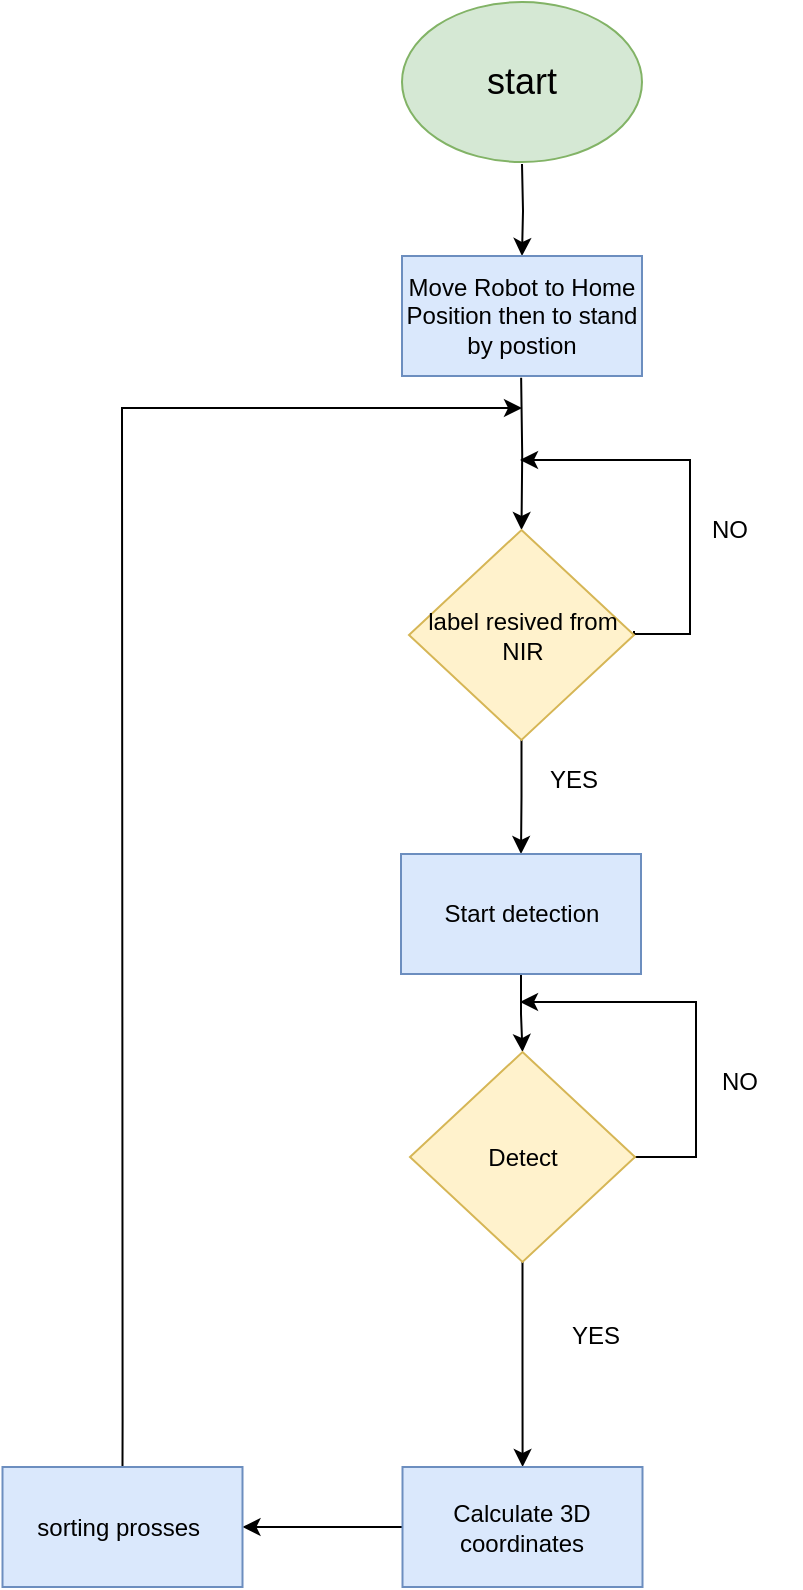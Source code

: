 <mxfile version="27.0.2" pages="2">
  <diagram name="Page-1" id="sOM9rW3VMch9vftU6G1P">
    <mxGraphModel dx="1461" dy="889" grid="0" gridSize="10" guides="1" tooltips="1" connect="1" arrows="1" fold="1" page="1" pageScale="1" pageWidth="827" pageHeight="1169" math="0" shadow="0">
      <root>
        <mxCell id="0" />
        <mxCell id="1" parent="0" />
        <mxCell id="cybYk2racp8NQ8yWEAdY-1" value="&lt;font style=&quot;font-size: 18px;&quot;&gt;start&lt;/font&gt;" style="ellipse;whiteSpace=wrap;html=1;fillColor=#d5e8d4;strokeColor=#82b366;" parent="1" vertex="1">
          <mxGeometry x="589" y="50" width="120" height="80" as="geometry" />
        </mxCell>
        <mxCell id="cybYk2racp8NQ8yWEAdY-5" value="" style="edgeStyle=orthogonalEdgeStyle;rounded=0;orthogonalLoop=1;jettySize=auto;html=1;" parent="1" target="cybYk2racp8NQ8yWEAdY-4" edge="1">
          <mxGeometry relative="1" as="geometry">
            <mxPoint x="649.0" y="131" as="sourcePoint" />
          </mxGeometry>
        </mxCell>
        <mxCell id="cybYk2racp8NQ8yWEAdY-4" value="Move Robot to Home Position then to stand by postion" style="rounded=0;whiteSpace=wrap;html=1;fillColor=#dae8fc;strokeColor=#6c8ebf;" parent="1" vertex="1">
          <mxGeometry x="589" y="177" width="120" height="60" as="geometry" />
        </mxCell>
        <mxCell id="cybYk2racp8NQ8yWEAdY-19" value="" style="edgeStyle=orthogonalEdgeStyle;rounded=0;orthogonalLoop=1;jettySize=auto;html=1;" parent="1" target="cybYk2racp8NQ8yWEAdY-18" edge="1">
          <mxGeometry relative="1" as="geometry">
            <mxPoint x="648.571" y="237.92" as="sourcePoint" />
          </mxGeometry>
        </mxCell>
        <mxCell id="cybYk2racp8NQ8yWEAdY-11" value="" style="endArrow=none;html=1;rounded=0;entryX=0;entryY=0.5;entryDx=0;entryDy=0;" parent="1" edge="1">
          <mxGeometry width="50" height="50" relative="1" as="geometry">
            <mxPoint x="593" y="347" as="sourcePoint" />
            <mxPoint x="593" y="347" as="targetPoint" />
          </mxGeometry>
        </mxCell>
        <mxCell id="cybYk2racp8NQ8yWEAdY-20" style="edgeStyle=orthogonalEdgeStyle;rounded=0;orthogonalLoop=1;jettySize=auto;html=1;exitX=1;exitY=0.5;exitDx=0;exitDy=0;" parent="1" edge="1">
          <mxGeometry relative="1" as="geometry">
            <mxPoint x="648" y="279" as="targetPoint" />
            <mxPoint x="705.0" y="364.5" as="sourcePoint" />
            <Array as="points">
              <mxPoint x="705" y="366" />
              <mxPoint x="733" y="366" />
              <mxPoint x="733" y="279" />
            </Array>
          </mxGeometry>
        </mxCell>
        <mxCell id="cybYk2racp8NQ8yWEAdY-24" value="" style="edgeStyle=orthogonalEdgeStyle;rounded=0;orthogonalLoop=1;jettySize=auto;html=1;" parent="1" source="cybYk2racp8NQ8yWEAdY-18" target="cybYk2racp8NQ8yWEAdY-23" edge="1">
          <mxGeometry relative="1" as="geometry" />
        </mxCell>
        <mxCell id="cybYk2racp8NQ8yWEAdY-18" value="label resived from NIR" style="rhombus;whiteSpace=wrap;html=1;fillColor=#fff2cc;strokeColor=#d6b656;" parent="1" vertex="1">
          <mxGeometry x="592.5" y="314" width="112.5" height="105" as="geometry" />
        </mxCell>
        <mxCell id="cybYk2racp8NQ8yWEAdY-21" value="NO" style="text;html=1;align=center;verticalAlign=middle;whiteSpace=wrap;rounded=0;" parent="1" vertex="1">
          <mxGeometry x="723" y="299" width="60" height="30" as="geometry" />
        </mxCell>
        <mxCell id="cybYk2racp8NQ8yWEAdY-27" value="" style="edgeStyle=orthogonalEdgeStyle;rounded=0;orthogonalLoop=1;jettySize=auto;html=1;" parent="1" source="cybYk2racp8NQ8yWEAdY-23" target="cybYk2racp8NQ8yWEAdY-26" edge="1">
          <mxGeometry relative="1" as="geometry" />
        </mxCell>
        <mxCell id="cybYk2racp8NQ8yWEAdY-23" value="Start detection" style="whiteSpace=wrap;html=1;fillColor=#dae8fc;strokeColor=#6c8ebf;" parent="1" vertex="1">
          <mxGeometry x="588.5" y="476" width="120" height="60" as="geometry" />
        </mxCell>
        <mxCell id="cybYk2racp8NQ8yWEAdY-25" value="YES" style="text;html=1;align=center;verticalAlign=middle;whiteSpace=wrap;rounded=0;" parent="1" vertex="1">
          <mxGeometry x="645" y="424" width="60" height="30" as="geometry" />
        </mxCell>
        <mxCell id="cybYk2racp8NQ8yWEAdY-28" style="edgeStyle=orthogonalEdgeStyle;rounded=0;orthogonalLoop=1;jettySize=auto;html=1;exitX=1;exitY=0.5;exitDx=0;exitDy=0;" parent="1" source="cybYk2racp8NQ8yWEAdY-26" edge="1">
          <mxGeometry relative="1" as="geometry">
            <mxPoint x="648" y="550" as="targetPoint" />
            <mxPoint x="737" y="646" as="sourcePoint" />
            <Array as="points">
              <mxPoint x="736" y="628" />
              <mxPoint x="736" y="550" />
            </Array>
          </mxGeometry>
        </mxCell>
        <mxCell id="cybYk2racp8NQ8yWEAdY-31" value="" style="edgeStyle=orthogonalEdgeStyle;rounded=0;orthogonalLoop=1;jettySize=auto;html=1;" parent="1" source="cybYk2racp8NQ8yWEAdY-26" target="cybYk2racp8NQ8yWEAdY-30" edge="1">
          <mxGeometry relative="1" as="geometry" />
        </mxCell>
        <mxCell id="cybYk2racp8NQ8yWEAdY-26" value="Detect" style="rhombus;whiteSpace=wrap;html=1;fillColor=#fff2cc;strokeColor=#d6b656;" parent="1" vertex="1">
          <mxGeometry x="593" y="575" width="112.5" height="105" as="geometry" />
        </mxCell>
        <mxCell id="cybYk2racp8NQ8yWEAdY-29" value="NO" style="text;html=1;align=center;verticalAlign=middle;whiteSpace=wrap;rounded=0;" parent="1" vertex="1">
          <mxGeometry x="728" y="575" width="60" height="30" as="geometry" />
        </mxCell>
        <mxCell id="cybYk2racp8NQ8yWEAdY-34" value="" style="edgeStyle=orthogonalEdgeStyle;rounded=0;orthogonalLoop=1;jettySize=auto;html=1;" parent="1" source="cybYk2racp8NQ8yWEAdY-30" target="cybYk2racp8NQ8yWEAdY-33" edge="1">
          <mxGeometry relative="1" as="geometry" />
        </mxCell>
        <mxCell id="cybYk2racp8NQ8yWEAdY-30" value="Calculate 3D coordinates" style="whiteSpace=wrap;html=1;fillColor=#dae8fc;strokeColor=#6c8ebf;" parent="1" vertex="1">
          <mxGeometry x="589.25" y="782.5" width="120" height="60" as="geometry" />
        </mxCell>
        <mxCell id="cybYk2racp8NQ8yWEAdY-32" value="YES" style="text;html=1;align=center;verticalAlign=middle;whiteSpace=wrap;rounded=0;" parent="1" vertex="1">
          <mxGeometry x="656" y="702" width="60" height="30" as="geometry" />
        </mxCell>
        <mxCell id="cybYk2racp8NQ8yWEAdY-35" style="edgeStyle=orthogonalEdgeStyle;rounded=0;orthogonalLoop=1;jettySize=auto;html=1;exitX=0.5;exitY=0;exitDx=0;exitDy=0;" parent="1" source="cybYk2racp8NQ8yWEAdY-33" edge="1">
          <mxGeometry relative="1" as="geometry">
            <mxPoint x="649" y="253" as="targetPoint" />
            <mxPoint x="322" y="759" as="sourcePoint" />
            <Array as="points">
              <mxPoint x="449" y="759" />
              <mxPoint x="449" y="253" />
            </Array>
          </mxGeometry>
        </mxCell>
        <mxCell id="cybYk2racp8NQ8yWEAdY-33" value="sorting prosses&amp;nbsp;" style="whiteSpace=wrap;html=1;fillColor=#dae8fc;strokeColor=#6c8ebf;" parent="1" vertex="1">
          <mxGeometry x="389.25" y="782.5" width="120" height="60" as="geometry" />
        </mxCell>
      </root>
    </mxGraphModel>
  </diagram>
  <diagram id="h0v1XB_iG41o_B6cB1J6" name="Page-2">
    <mxGraphModel dx="2087" dy="1270" grid="0" gridSize="10" guides="1" tooltips="1" connect="1" arrows="1" fold="1" page="1" pageScale="1" pageWidth="827" pageHeight="1169" math="0" shadow="0">
      <root>
        <mxCell id="0" />
        <mxCell id="1" parent="0" />
        <mxCell id="THZUGT4LGSBH7vu2ChIK-17" value="" style="edgeStyle=orthogonalEdgeStyle;rounded=0;orthogonalLoop=1;jettySize=auto;html=1;" edge="1" parent="1" source="fU4V5hcKxiMI1piRLlNo-1" target="vTmWV3tVzUcUD9ucfqJ5-1">
          <mxGeometry relative="1" as="geometry" />
        </mxCell>
        <mxCell id="fU4V5hcKxiMI1piRLlNo-1" value="&lt;font style=&quot;font-size: 18px;&quot;&gt;start&lt;/font&gt;" style="ellipse;whiteSpace=wrap;html=1;fillColor=#d5e8d4;strokeColor=#82b366;" vertex="1" parent="1">
          <mxGeometry x="636" y="55" width="120" height="80" as="geometry" />
        </mxCell>
        <mxCell id="THZUGT4LGSBH7vu2ChIK-2" value="" style="edgeStyle=orthogonalEdgeStyle;rounded=0;orthogonalLoop=1;jettySize=auto;html=1;" edge="1" parent="1" source="vTmWV3tVzUcUD9ucfqJ5-1" target="THZUGT4LGSBH7vu2ChIK-1">
          <mxGeometry relative="1" as="geometry" />
        </mxCell>
        <mxCell id="vTmWV3tVzUcUD9ucfqJ5-1" value="Initialize Robot" style="rounded=0;whiteSpace=wrap;html=1;fillColor=#dae8fc;strokeColor=#6c8ebf;" vertex="1" parent="1">
          <mxGeometry x="636" y="222" width="120" height="60" as="geometry" />
        </mxCell>
        <mxCell id="THZUGT4LGSBH7vu2ChIK-4" value="" style="edgeStyle=orthogonalEdgeStyle;rounded=0;orthogonalLoop=1;jettySize=auto;html=1;" edge="1" parent="1" source="THZUGT4LGSBH7vu2ChIK-1" target="THZUGT4LGSBH7vu2ChIK-3">
          <mxGeometry relative="1" as="geometry" />
        </mxCell>
        <mxCell id="THZUGT4LGSBH7vu2ChIK-1" value="Establish Connection" style="whiteSpace=wrap;html=1;fillColor=#dae8fc;strokeColor=#6c8ebf;rounded=0;" vertex="1" parent="1">
          <mxGeometry x="636" y="328" width="120" height="60" as="geometry" />
        </mxCell>
        <mxCell id="THZUGT4LGSBH7vu2ChIK-6" value="" style="edgeStyle=orthogonalEdgeStyle;rounded=0;orthogonalLoop=1;jettySize=auto;html=1;" edge="1" parent="1" source="THZUGT4LGSBH7vu2ChIK-3" target="THZUGT4LGSBH7vu2ChIK-5">
          <mxGeometry relative="1" as="geometry" />
        </mxCell>
        <mxCell id="jhnxM39jjkoAiF7k6Ngy-2" style="edgeStyle=orthogonalEdgeStyle;rounded=0;orthogonalLoop=1;jettySize=auto;html=1;" edge="1" parent="1">
          <mxGeometry relative="1" as="geometry">
            <mxPoint x="696" y="412" as="targetPoint" />
            <mxPoint x="661" y="487" as="sourcePoint" />
            <Array as="points">
              <mxPoint x="754" y="487" />
              <mxPoint x="754" y="412" />
            </Array>
          </mxGeometry>
        </mxCell>
        <mxCell id="THZUGT4LGSBH7vu2ChIK-3" value="Waiting for Label" style="rhombus;whiteSpace=wrap;html=1;fillColor=#fff2cc;strokeColor=#d6b656;rounded=0;" vertex="1" parent="1">
          <mxGeometry x="656" y="447" width="80" height="80" as="geometry" />
        </mxCell>
        <mxCell id="THZUGT4LGSBH7vu2ChIK-8" value="" style="edgeStyle=orthogonalEdgeStyle;rounded=0;orthogonalLoop=1;jettySize=auto;html=1;" edge="1" parent="1" source="THZUGT4LGSBH7vu2ChIK-5" target="THZUGT4LGSBH7vu2ChIK-7">
          <mxGeometry relative="1" as="geometry" />
        </mxCell>
        <mxCell id="THZUGT4LGSBH7vu2ChIK-5" value="Camera Stream and Start Detection" style="whiteSpace=wrap;html=1;fillColor=#dae8fc;strokeColor=#6c8ebf;rounded=0;" vertex="1" parent="1">
          <mxGeometry x="636" y="601" width="120" height="60" as="geometry" />
        </mxCell>
        <mxCell id="THZUGT4LGSBH7vu2ChIK-10" value="" style="edgeStyle=orthogonalEdgeStyle;rounded=0;orthogonalLoop=1;jettySize=auto;html=1;" edge="1" parent="1" source="THZUGT4LGSBH7vu2ChIK-7" target="THZUGT4LGSBH7vu2ChIK-9">
          <mxGeometry relative="1" as="geometry" />
        </mxCell>
        <mxCell id="jhnxM39jjkoAiF7k6Ngy-4" style="edgeStyle=orthogonalEdgeStyle;rounded=0;orthogonalLoop=1;jettySize=auto;html=1;" edge="1" parent="1" source="THZUGT4LGSBH7vu2ChIK-7">
          <mxGeometry relative="1" as="geometry">
            <mxPoint x="495" y="632" as="targetPoint" />
            <Array as="points">
              <mxPoint x="430" y="696" />
              <mxPoint x="495" y="696" />
            </Array>
          </mxGeometry>
        </mxCell>
        <mxCell id="THZUGT4LGSBH7vu2ChIK-7" value="Detection Event" style="rhombus;whiteSpace=wrap;html=1;fillColor=#fff2cc;strokeColor=#d6b656;rounded=0;" vertex="1" parent="1">
          <mxGeometry x="390" y="591" width="80" height="80" as="geometry" />
        </mxCell>
        <mxCell id="THZUGT4LGSBH7vu2ChIK-12" value="" style="edgeStyle=orthogonalEdgeStyle;rounded=0;orthogonalLoop=1;jettySize=auto;html=1;" edge="1" parent="1" source="THZUGT4LGSBH7vu2ChIK-9" target="THZUGT4LGSBH7vu2ChIK-11">
          <mxGeometry relative="1" as="geometry" />
        </mxCell>
        <mxCell id="THZUGT4LGSBH7vu2ChIK-9" value="Calculate World Coordinates" style="whiteSpace=wrap;html=1;fillColor=#dae8fc;strokeColor=#6c8ebf;rounded=0;" vertex="1" parent="1">
          <mxGeometry x="196" y="601" width="120" height="60" as="geometry" />
        </mxCell>
        <mxCell id="THZUGT4LGSBH7vu2ChIK-14" value="" style="edgeStyle=orthogonalEdgeStyle;rounded=0;orthogonalLoop=1;jettySize=auto;html=1;" edge="1" parent="1" source="THZUGT4LGSBH7vu2ChIK-11" target="THZUGT4LGSBH7vu2ChIK-13">
          <mxGeometry relative="1" as="geometry" />
        </mxCell>
        <mxCell id="THZUGT4LGSBH7vu2ChIK-11" value="Move Robot to Pick Textile" style="whiteSpace=wrap;html=1;fillColor=#dae8fc;strokeColor=#6c8ebf;rounded=0;" vertex="1" parent="1">
          <mxGeometry x="196" y="482" width="120" height="60" as="geometry" />
        </mxCell>
        <mxCell id="THZUGT4LGSBH7vu2ChIK-16" value="" style="edgeStyle=orthogonalEdgeStyle;rounded=0;orthogonalLoop=1;jettySize=auto;html=1;" edge="1" parent="1" source="THZUGT4LGSBH7vu2ChIK-13" target="THZUGT4LGSBH7vu2ChIK-15">
          <mxGeometry relative="1" as="geometry" />
        </mxCell>
        <mxCell id="THZUGT4LGSBH7vu2ChIK-13" value="Move to Placement Position" style="whiteSpace=wrap;html=1;fillColor=#dae8fc;strokeColor=#6c8ebf;rounded=0;" vertex="1" parent="1">
          <mxGeometry x="196" y="341" width="120" height="60" as="geometry" />
        </mxCell>
        <mxCell id="jhnxM39jjkoAiF7k6Ngy-1" style="edgeStyle=orthogonalEdgeStyle;rounded=0;orthogonalLoop=1;jettySize=auto;html=1;" edge="1" parent="1" source="THZUGT4LGSBH7vu2ChIK-15">
          <mxGeometry relative="1" as="geometry">
            <mxPoint x="693" y="547" as="targetPoint" />
            <Array as="points">
              <mxPoint x="510" y="181" />
              <mxPoint x="510" y="547" />
            </Array>
          </mxGeometry>
        </mxCell>
        <mxCell id="jhnxM39jjkoAiF7k6Ngy-5" style="edgeStyle=orthogonalEdgeStyle;rounded=0;orthogonalLoop=1;jettySize=auto;html=1;" edge="1" parent="1" source="THZUGT4LGSBH7vu2ChIK-15">
          <mxGeometry relative="1" as="geometry">
            <mxPoint x="256" y="283" as="targetPoint" />
            <Array as="points">
              <mxPoint x="166" y="181" />
              <mxPoint x="166" y="283" />
            </Array>
          </mxGeometry>
        </mxCell>
        <mxCell id="THZUGT4LGSBH7vu2ChIK-15" value="Request Next NIR Label" style="rhombus;whiteSpace=wrap;html=1;fillColor=#fff2cc;strokeColor=#d6b656;rounded=0;" vertex="1" parent="1">
          <mxGeometry x="196" y="122" width="120" height="118" as="geometry" />
        </mxCell>
        <mxCell id="gJYjdV30qdu3KL3vlVXq-1" value="NO" style="text;html=1;align=center;verticalAlign=middle;whiteSpace=wrap;rounded=0;" vertex="1" parent="1">
          <mxGeometry x="97" y="225" width="60" height="30" as="geometry" />
        </mxCell>
        <mxCell id="gJYjdV30qdu3KL3vlVXq-2" value="NO" style="text;html=1;align=center;verticalAlign=middle;whiteSpace=wrap;rounded=0;" vertex="1" parent="1">
          <mxGeometry x="426" y="723" width="60" height="30" as="geometry" />
        </mxCell>
        <mxCell id="gJYjdV30qdu3KL3vlVXq-3" value="NO" style="text;html=1;align=center;verticalAlign=middle;whiteSpace=wrap;rounded=0;" vertex="1" parent="1">
          <mxGeometry x="747" y="428" width="60" height="30" as="geometry" />
        </mxCell>
        <mxCell id="tyu1N_8KC4joDxTg_x_E-1" value="YES" style="text;html=1;align=center;verticalAlign=middle;whiteSpace=wrap;rounded=0;" vertex="1" parent="1">
          <mxGeometry x="346" y="141" width="60" height="30" as="geometry" />
        </mxCell>
        <mxCell id="tyu1N_8KC4joDxTg_x_E-5" value="YES" style="text;html=1;align=center;verticalAlign=middle;whiteSpace=wrap;rounded=0;" vertex="1" parent="1">
          <mxGeometry x="333" y="596" width="60" height="30" as="geometry" />
        </mxCell>
        <mxCell id="tyu1N_8KC4joDxTg_x_E-6" value="YES" style="text;html=1;align=center;verticalAlign=middle;whiteSpace=wrap;rounded=0;" vertex="1" parent="1">
          <mxGeometry x="699" y="552" width="60" height="30" as="geometry" />
        </mxCell>
      </root>
    </mxGraphModel>
  </diagram>
</mxfile>

